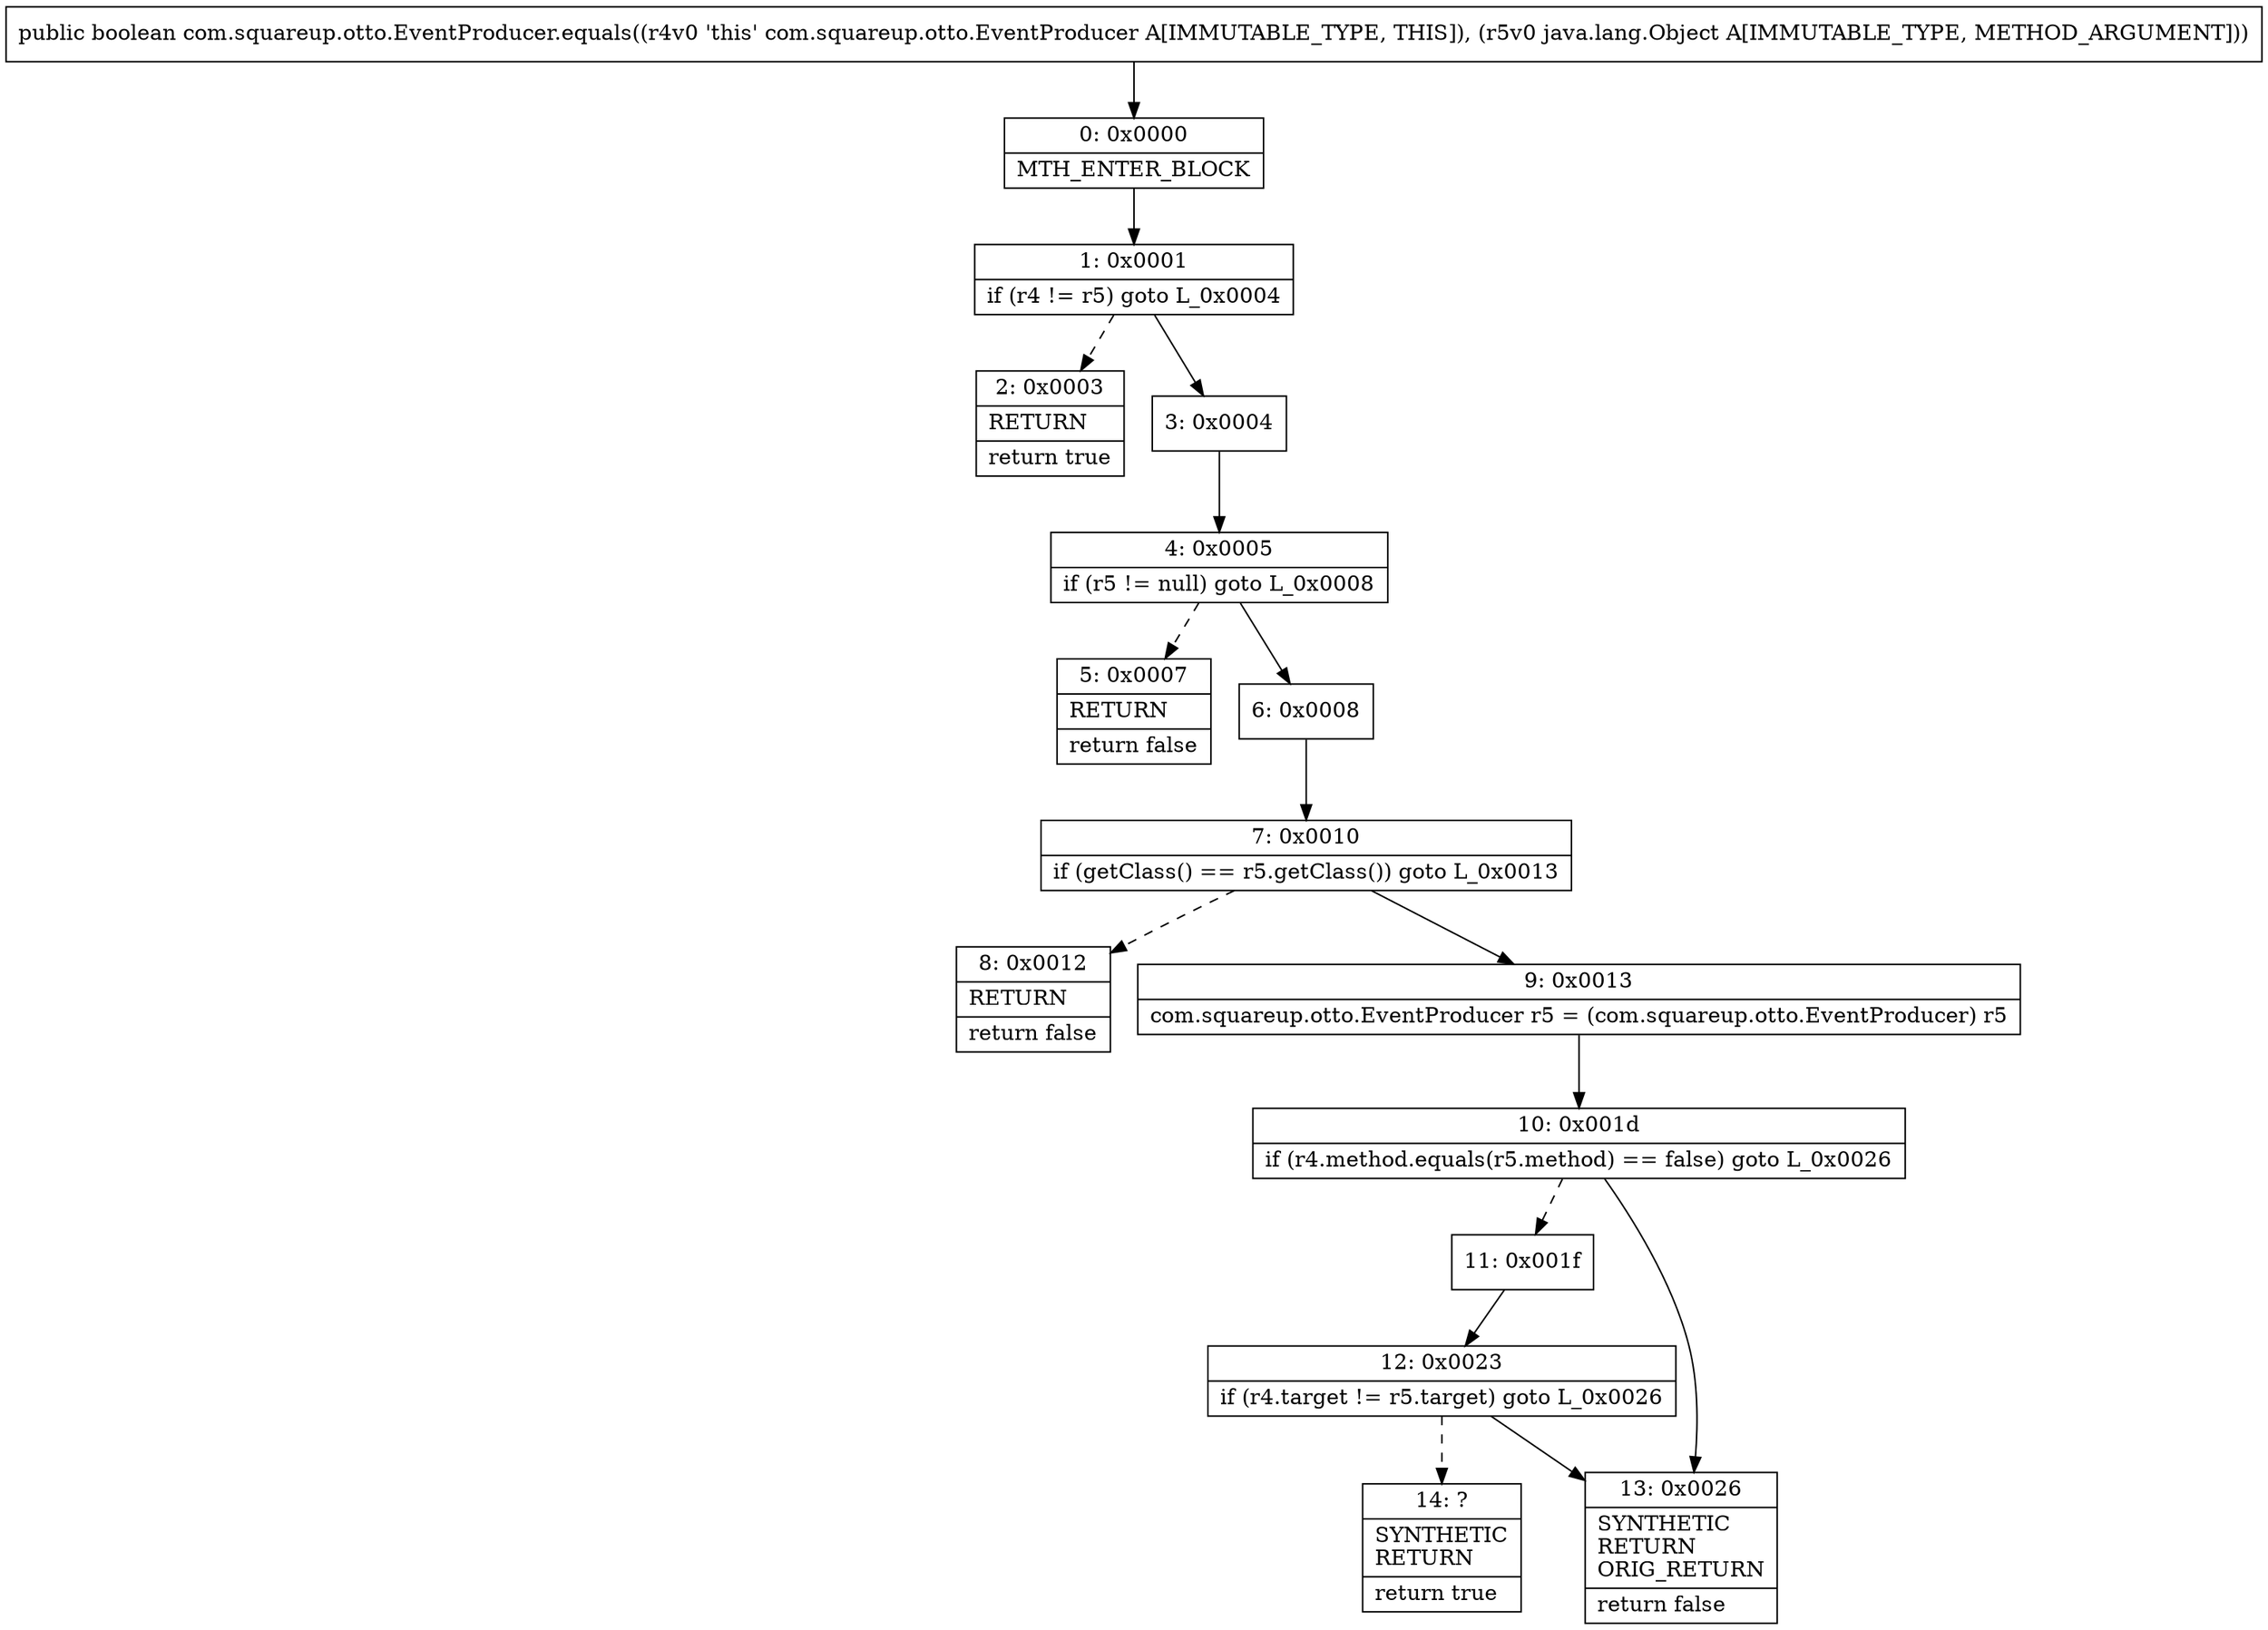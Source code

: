digraph "CFG forcom.squareup.otto.EventProducer.equals(Ljava\/lang\/Object;)Z" {
Node_0 [shape=record,label="{0\:\ 0x0000|MTH_ENTER_BLOCK\l}"];
Node_1 [shape=record,label="{1\:\ 0x0001|if (r4 != r5) goto L_0x0004\l}"];
Node_2 [shape=record,label="{2\:\ 0x0003|RETURN\l|return true\l}"];
Node_3 [shape=record,label="{3\:\ 0x0004}"];
Node_4 [shape=record,label="{4\:\ 0x0005|if (r5 != null) goto L_0x0008\l}"];
Node_5 [shape=record,label="{5\:\ 0x0007|RETURN\l|return false\l}"];
Node_6 [shape=record,label="{6\:\ 0x0008}"];
Node_7 [shape=record,label="{7\:\ 0x0010|if (getClass() == r5.getClass()) goto L_0x0013\l}"];
Node_8 [shape=record,label="{8\:\ 0x0012|RETURN\l|return false\l}"];
Node_9 [shape=record,label="{9\:\ 0x0013|com.squareup.otto.EventProducer r5 = (com.squareup.otto.EventProducer) r5\l}"];
Node_10 [shape=record,label="{10\:\ 0x001d|if (r4.method.equals(r5.method) == false) goto L_0x0026\l}"];
Node_11 [shape=record,label="{11\:\ 0x001f}"];
Node_12 [shape=record,label="{12\:\ 0x0023|if (r4.target != r5.target) goto L_0x0026\l}"];
Node_13 [shape=record,label="{13\:\ 0x0026|SYNTHETIC\lRETURN\lORIG_RETURN\l|return false\l}"];
Node_14 [shape=record,label="{14\:\ ?|SYNTHETIC\lRETURN\l|return true\l}"];
MethodNode[shape=record,label="{public boolean com.squareup.otto.EventProducer.equals((r4v0 'this' com.squareup.otto.EventProducer A[IMMUTABLE_TYPE, THIS]), (r5v0 java.lang.Object A[IMMUTABLE_TYPE, METHOD_ARGUMENT])) }"];
MethodNode -> Node_0;
Node_0 -> Node_1;
Node_1 -> Node_2[style=dashed];
Node_1 -> Node_3;
Node_3 -> Node_4;
Node_4 -> Node_5[style=dashed];
Node_4 -> Node_6;
Node_6 -> Node_7;
Node_7 -> Node_8[style=dashed];
Node_7 -> Node_9;
Node_9 -> Node_10;
Node_10 -> Node_11[style=dashed];
Node_10 -> Node_13;
Node_11 -> Node_12;
Node_12 -> Node_13;
Node_12 -> Node_14[style=dashed];
}


